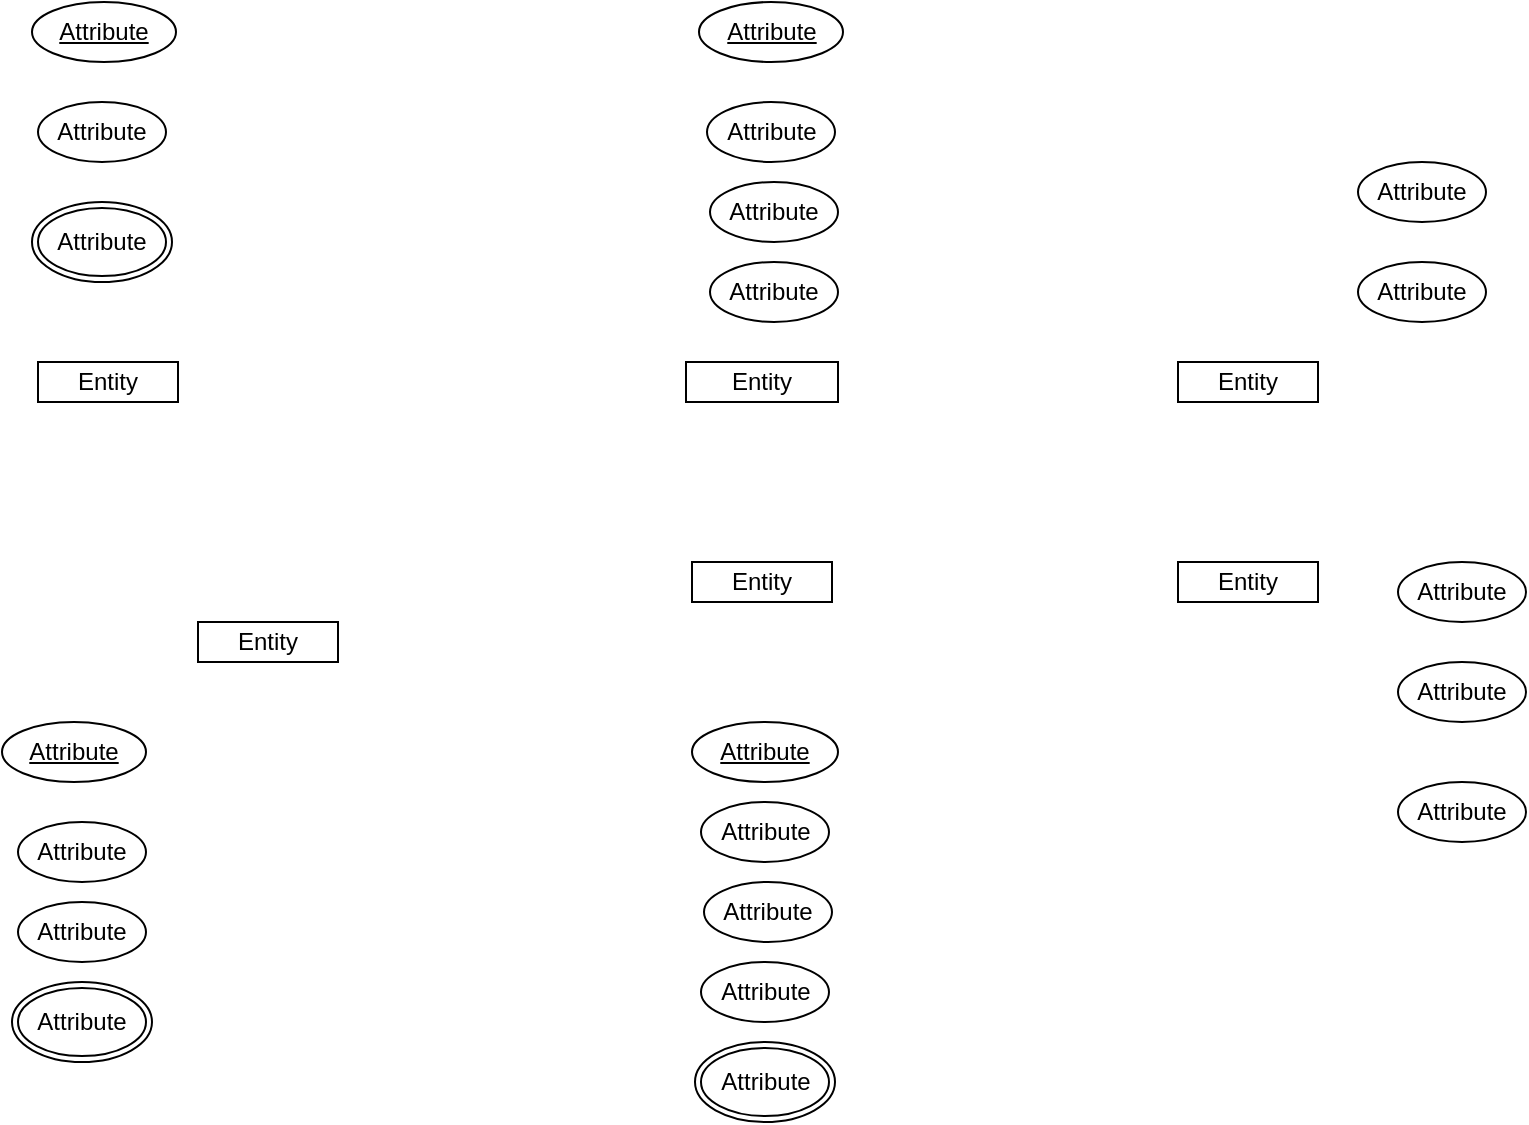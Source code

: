 <mxfile version="20.3.3" type="github">
  <diagram id="-754CRDmmrqLhKDpHSzI" name="Página-1">
    <mxGraphModel dx="1422" dy="794" grid="1" gridSize="10" guides="1" tooltips="1" connect="1" arrows="1" fold="1" page="1" pageScale="1" pageWidth="827" pageHeight="1169" math="0" shadow="0">
      <root>
        <mxCell id="0" />
        <mxCell id="1" parent="0" />
        <mxCell id="MVwELo5M9uHQ74ppUU-r-1" value="Entity" style="whiteSpace=wrap;html=1;align=center;" vertex="1" parent="1">
          <mxGeometry x="40" y="260" width="70" height="20" as="geometry" />
        </mxCell>
        <mxCell id="MVwELo5M9uHQ74ppUU-r-2" value="Entity" style="whiteSpace=wrap;html=1;align=center;" vertex="1" parent="1">
          <mxGeometry x="364" y="260" width="76" height="20" as="geometry" />
        </mxCell>
        <mxCell id="MVwELo5M9uHQ74ppUU-r-3" value="Entity" style="whiteSpace=wrap;html=1;align=center;" vertex="1" parent="1">
          <mxGeometry x="610" y="360" width="70" height="20" as="geometry" />
        </mxCell>
        <mxCell id="MVwELo5M9uHQ74ppUU-r-4" value="Entity" style="whiteSpace=wrap;html=1;align=center;" vertex="1" parent="1">
          <mxGeometry x="610" y="260" width="70" height="20" as="geometry" />
        </mxCell>
        <mxCell id="MVwELo5M9uHQ74ppUU-r-5" value="Entity" style="whiteSpace=wrap;html=1;align=center;" vertex="1" parent="1">
          <mxGeometry x="367" y="360" width="70" height="20" as="geometry" />
        </mxCell>
        <mxCell id="MVwELo5M9uHQ74ppUU-r-6" value="Entity" style="whiteSpace=wrap;html=1;align=center;" vertex="1" parent="1">
          <mxGeometry x="120" y="390" width="70" height="20" as="geometry" />
        </mxCell>
        <mxCell id="MVwELo5M9uHQ74ppUU-r-7" value="Attribute" style="ellipse;whiteSpace=wrap;html=1;align=center;" vertex="1" parent="1">
          <mxGeometry x="371.5" y="480" width="64" height="30" as="geometry" />
        </mxCell>
        <mxCell id="MVwELo5M9uHQ74ppUU-r-8" value="Attribute" style="ellipse;whiteSpace=wrap;html=1;align=center;" vertex="1" parent="1">
          <mxGeometry x="373" y="520" width="64" height="30" as="geometry" />
        </mxCell>
        <mxCell id="MVwELo5M9uHQ74ppUU-r-9" value="Attribute" style="ellipse;whiteSpace=wrap;html=1;align=center;" vertex="1" parent="1">
          <mxGeometry x="371.5" y="560" width="64" height="30" as="geometry" />
        </mxCell>
        <mxCell id="MVwELo5M9uHQ74ppUU-r-10" value="Attribute" style="ellipse;whiteSpace=wrap;html=1;align=center;" vertex="1" parent="1">
          <mxGeometry x="720" y="470" width="64" height="30" as="geometry" />
        </mxCell>
        <mxCell id="MVwELo5M9uHQ74ppUU-r-11" value="Attribute" style="ellipse;whiteSpace=wrap;html=1;align=center;" vertex="1" parent="1">
          <mxGeometry x="720" y="410" width="64" height="30" as="geometry" />
        </mxCell>
        <mxCell id="MVwELo5M9uHQ74ppUU-r-12" value="Attribute" style="ellipse;whiteSpace=wrap;html=1;align=center;" vertex="1" parent="1">
          <mxGeometry x="720" y="360" width="64" height="30" as="geometry" />
        </mxCell>
        <mxCell id="MVwELo5M9uHQ74ppUU-r-13" value="Attribute" style="ellipse;whiteSpace=wrap;html=1;align=center;" vertex="1" parent="1">
          <mxGeometry x="700" y="160" width="64" height="30" as="geometry" />
        </mxCell>
        <mxCell id="MVwELo5M9uHQ74ppUU-r-14" value="Attribute" style="ellipse;whiteSpace=wrap;html=1;align=center;" vertex="1" parent="1">
          <mxGeometry x="700" y="210" width="64" height="30" as="geometry" />
        </mxCell>
        <mxCell id="MVwELo5M9uHQ74ppUU-r-15" value="Attribute" style="ellipse;whiteSpace=wrap;html=1;align=center;" vertex="1" parent="1">
          <mxGeometry x="374.5" y="130" width="64" height="30" as="geometry" />
        </mxCell>
        <mxCell id="MVwELo5M9uHQ74ppUU-r-16" value="Attribute" style="ellipse;whiteSpace=wrap;html=1;align=center;" vertex="1" parent="1">
          <mxGeometry x="376" y="170" width="64" height="30" as="geometry" />
        </mxCell>
        <mxCell id="MVwELo5M9uHQ74ppUU-r-17" value="Attribute" style="ellipse;whiteSpace=wrap;html=1;align=center;" vertex="1" parent="1">
          <mxGeometry x="376" y="210" width="64" height="30" as="geometry" />
        </mxCell>
        <mxCell id="MVwELo5M9uHQ74ppUU-r-18" value="Attribute" style="ellipse;whiteSpace=wrap;html=1;align=center;" vertex="1" parent="1">
          <mxGeometry x="40" y="130" width="64" height="30" as="geometry" />
        </mxCell>
        <mxCell id="MVwELo5M9uHQ74ppUU-r-19" value="Attribute" style="ellipse;whiteSpace=wrap;html=1;align=center;" vertex="1" parent="1">
          <mxGeometry x="30" y="490" width="64" height="30" as="geometry" />
        </mxCell>
        <mxCell id="MVwELo5M9uHQ74ppUU-r-22" value="Attribute" style="ellipse;whiteSpace=wrap;html=1;align=center;" vertex="1" parent="1">
          <mxGeometry x="30" y="530" width="64" height="30" as="geometry" />
        </mxCell>
        <mxCell id="MVwELo5M9uHQ74ppUU-r-23" value="Attribute" style="ellipse;whiteSpace=wrap;html=1;align=center;fontStyle=4;" vertex="1" parent="1">
          <mxGeometry x="367" y="440" width="73" height="30" as="geometry" />
        </mxCell>
        <mxCell id="MVwELo5M9uHQ74ppUU-r-25" value="Attribute" style="ellipse;whiteSpace=wrap;html=1;align=center;fontStyle=4;" vertex="1" parent="1">
          <mxGeometry x="37" y="80" width="72" height="30" as="geometry" />
        </mxCell>
        <mxCell id="MVwELo5M9uHQ74ppUU-r-26" value="Attribute" style="ellipse;whiteSpace=wrap;html=1;align=center;fontStyle=4;" vertex="1" parent="1">
          <mxGeometry x="22" y="440" width="72" height="30" as="geometry" />
        </mxCell>
        <mxCell id="MVwELo5M9uHQ74ppUU-r-27" value="Attribute" style="ellipse;whiteSpace=wrap;html=1;align=center;fontStyle=4;" vertex="1" parent="1">
          <mxGeometry x="370.5" y="80" width="72" height="30" as="geometry" />
        </mxCell>
        <mxCell id="MVwELo5M9uHQ74ppUU-r-29" value="Attribute" style="ellipse;shape=doubleEllipse;margin=3;whiteSpace=wrap;html=1;align=center;" vertex="1" parent="1">
          <mxGeometry x="368.5" y="600" width="70" height="40" as="geometry" />
        </mxCell>
        <mxCell id="MVwELo5M9uHQ74ppUU-r-30" value="Attribute" style="ellipse;shape=doubleEllipse;margin=3;whiteSpace=wrap;html=1;align=center;" vertex="1" parent="1">
          <mxGeometry x="27" y="570" width="70" height="40" as="geometry" />
        </mxCell>
        <mxCell id="MVwELo5M9uHQ74ppUU-r-31" value="Attribute" style="ellipse;shape=doubleEllipse;margin=3;whiteSpace=wrap;html=1;align=center;" vertex="1" parent="1">
          <mxGeometry x="37" y="180" width="70" height="40" as="geometry" />
        </mxCell>
      </root>
    </mxGraphModel>
  </diagram>
</mxfile>
